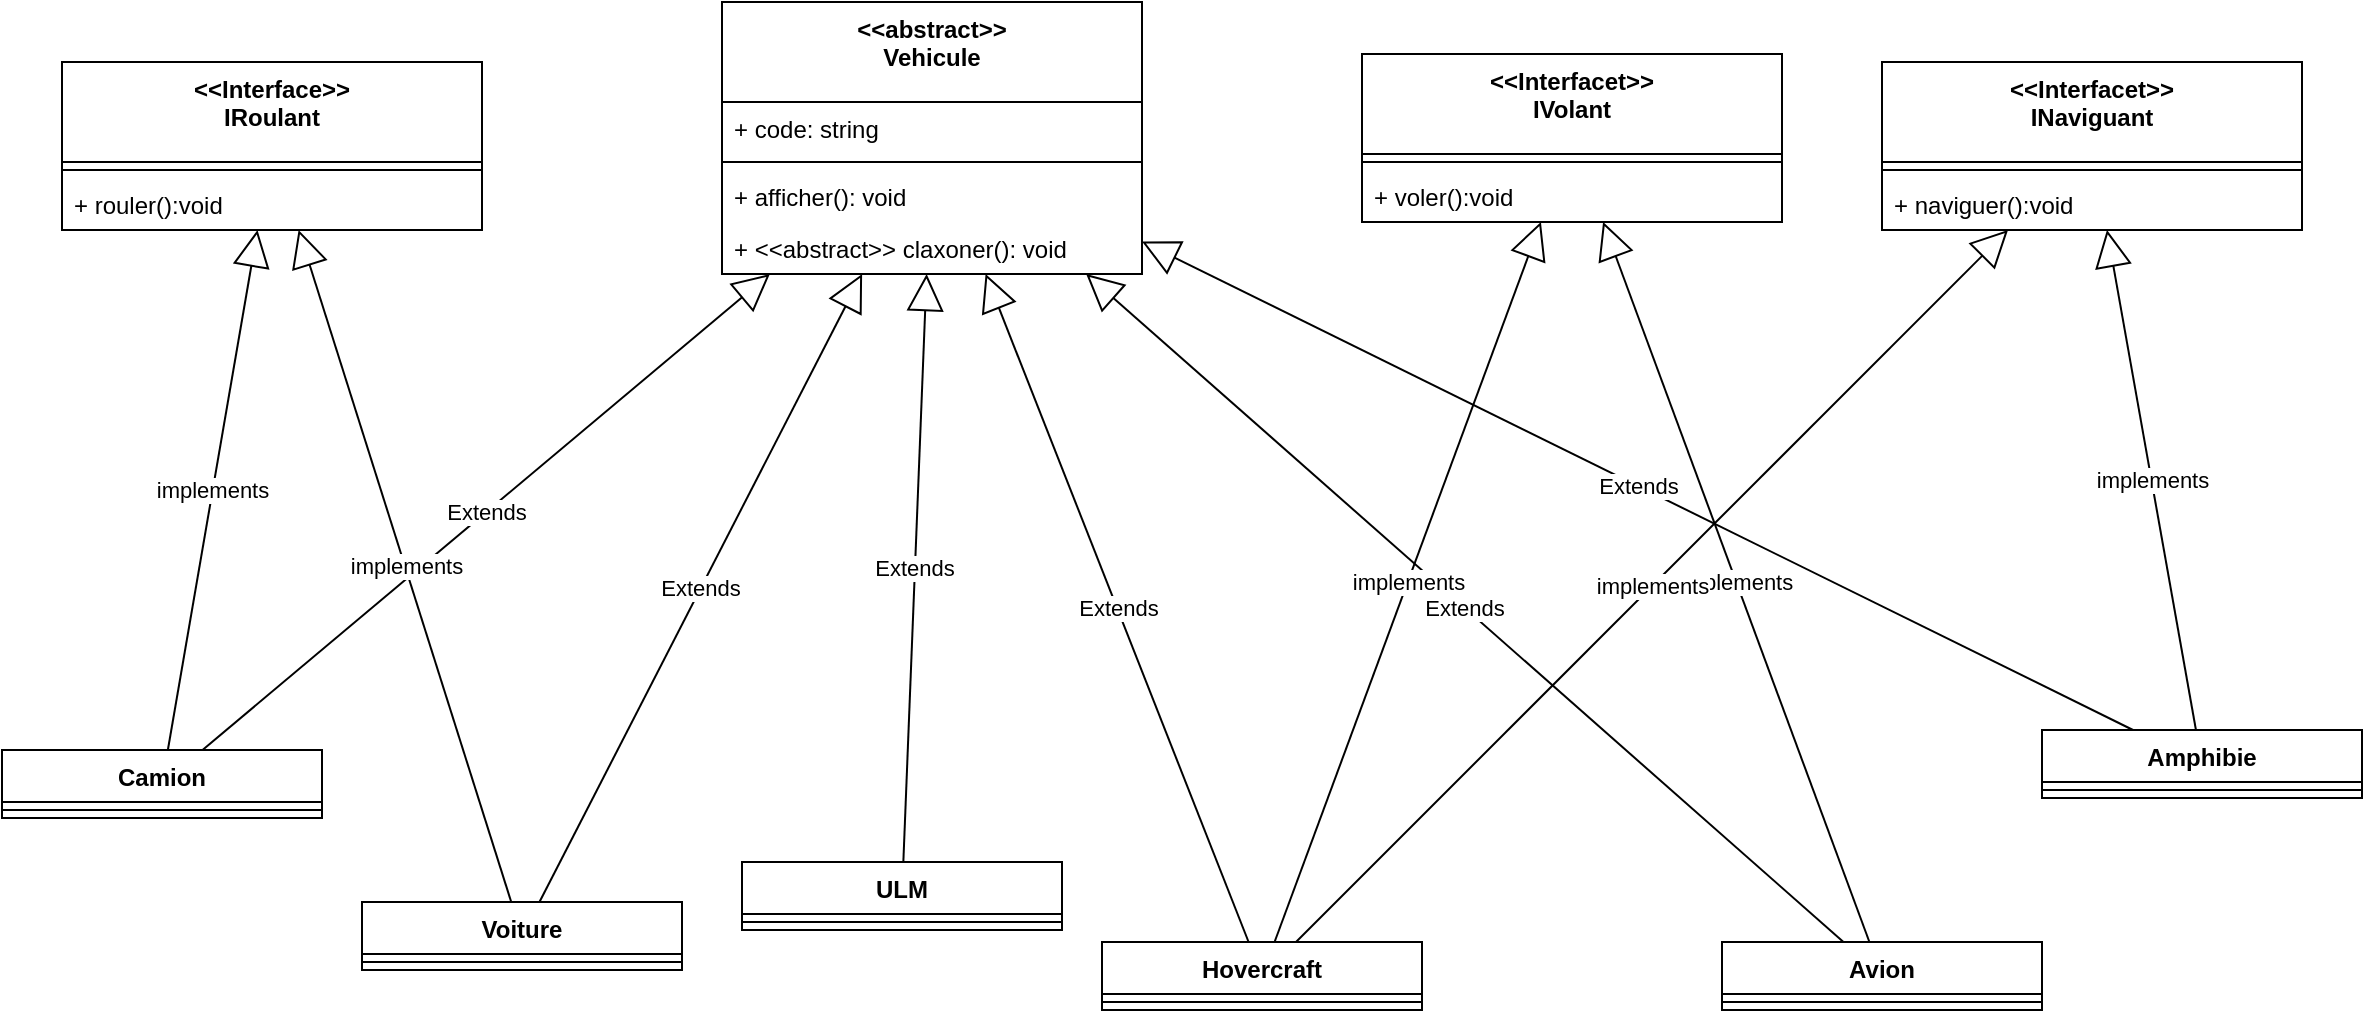 <mxfile>
    <diagram id="SATDusXzAfIaOIEmE3iv" name="Page-1">
        <mxGraphModel dx="1529" dy="1475" grid="1" gridSize="10" guides="1" tooltips="1" connect="1" arrows="1" fold="1" page="1" pageScale="1" pageWidth="850" pageHeight="1100" math="0" shadow="0">
            <root>
                <mxCell id="0"/>
                <mxCell id="1" parent="0"/>
                <mxCell id="2" value="Amphibie" style="swimlane;fontStyle=1;align=center;verticalAlign=top;childLayout=stackLayout;horizontal=1;startSize=26;horizontalStack=0;resizeParent=1;resizeParentMax=0;resizeLast=0;collapsible=1;marginBottom=0;" parent="1" vertex="1">
                    <mxGeometry x="950" y="164" width="160" height="34" as="geometry"/>
                </mxCell>
                <mxCell id="4" value="" style="line;strokeWidth=1;fillColor=none;align=left;verticalAlign=middle;spacingTop=-1;spacingLeft=3;spacingRight=3;rotatable=0;labelPosition=right;points=[];portConstraint=eastwest;strokeColor=inherit;" parent="2" vertex="1">
                    <mxGeometry y="26" width="160" height="8" as="geometry"/>
                </mxCell>
                <mxCell id="6" value="Avion" style="swimlane;fontStyle=1;align=center;verticalAlign=top;childLayout=stackLayout;horizontal=1;startSize=26;horizontalStack=0;resizeParent=1;resizeParentMax=0;resizeLast=0;collapsible=1;marginBottom=0;" parent="1" vertex="1">
                    <mxGeometry x="790" y="270" width="160" height="34" as="geometry"/>
                </mxCell>
                <mxCell id="8" value="" style="line;strokeWidth=1;fillColor=none;align=left;verticalAlign=middle;spacingTop=-1;spacingLeft=3;spacingRight=3;rotatable=0;labelPosition=right;points=[];portConstraint=eastwest;strokeColor=inherit;" parent="6" vertex="1">
                    <mxGeometry y="26" width="160" height="8" as="geometry"/>
                </mxCell>
                <mxCell id="10" value="Camion" style="swimlane;fontStyle=1;align=center;verticalAlign=top;childLayout=stackLayout;horizontal=1;startSize=26;horizontalStack=0;resizeParent=1;resizeParentMax=0;resizeLast=0;collapsible=1;marginBottom=0;" parent="1" vertex="1">
                    <mxGeometry x="-70" y="174" width="160" height="34" as="geometry"/>
                </mxCell>
                <mxCell id="12" value="" style="line;strokeWidth=1;fillColor=none;align=left;verticalAlign=middle;spacingTop=-1;spacingLeft=3;spacingRight=3;rotatable=0;labelPosition=right;points=[];portConstraint=eastwest;strokeColor=inherit;" parent="10" vertex="1">
                    <mxGeometry y="26" width="160" height="8" as="geometry"/>
                </mxCell>
                <mxCell id="14" value="ULM" style="swimlane;fontStyle=1;align=center;verticalAlign=top;childLayout=stackLayout;horizontal=1;startSize=26;horizontalStack=0;resizeParent=1;resizeParentMax=0;resizeLast=0;collapsible=1;marginBottom=0;" parent="1" vertex="1">
                    <mxGeometry x="300" y="230" width="160" height="34" as="geometry"/>
                </mxCell>
                <mxCell id="16" value="" style="line;strokeWidth=1;fillColor=none;align=left;verticalAlign=middle;spacingTop=-1;spacingLeft=3;spacingRight=3;rotatable=0;labelPosition=right;points=[];portConstraint=eastwest;strokeColor=inherit;" parent="14" vertex="1">
                    <mxGeometry y="26" width="160" height="8" as="geometry"/>
                </mxCell>
                <mxCell id="18" value="Voiture" style="swimlane;fontStyle=1;align=center;verticalAlign=top;childLayout=stackLayout;horizontal=1;startSize=26;horizontalStack=0;resizeParent=1;resizeParentMax=0;resizeLast=0;collapsible=1;marginBottom=0;" parent="1" vertex="1">
                    <mxGeometry x="110" y="250" width="160" height="34" as="geometry"/>
                </mxCell>
                <mxCell id="20" value="" style="line;strokeWidth=1;fillColor=none;align=left;verticalAlign=middle;spacingTop=-1;spacingLeft=3;spacingRight=3;rotatable=0;labelPosition=right;points=[];portConstraint=eastwest;strokeColor=inherit;" parent="18" vertex="1">
                    <mxGeometry y="26" width="160" height="8" as="geometry"/>
                </mxCell>
                <mxCell id="23" value="Hovercraft" style="swimlane;fontStyle=1;align=center;verticalAlign=top;childLayout=stackLayout;horizontal=1;startSize=26;horizontalStack=0;resizeParent=1;resizeParentMax=0;resizeLast=0;collapsible=1;marginBottom=0;" parent="1" vertex="1">
                    <mxGeometry x="480" y="270" width="160" height="34" as="geometry"/>
                </mxCell>
                <mxCell id="25" value="" style="line;strokeWidth=1;fillColor=none;align=left;verticalAlign=middle;spacingTop=-1;spacingLeft=3;spacingRight=3;rotatable=0;labelPosition=right;points=[];portConstraint=eastwest;strokeColor=inherit;" parent="23" vertex="1">
                    <mxGeometry y="26" width="160" height="8" as="geometry"/>
                </mxCell>
                <mxCell id="33" value="Extends" style="endArrow=block;endSize=16;endFill=0;html=1;" parent="1" source="10" target="46" edge="1">
                    <mxGeometry width="160" relative="1" as="geometry">
                        <mxPoint x="430" y="180" as="sourcePoint"/>
                        <mxPoint x="245.537" y="14" as="targetPoint"/>
                    </mxGeometry>
                </mxCell>
                <mxCell id="34" value="Extends" style="endArrow=block;endSize=16;endFill=0;html=1;" parent="1" source="18" target="46" edge="1">
                    <mxGeometry width="160" relative="1" as="geometry">
                        <mxPoint x="72.174" y="184" as="sourcePoint"/>
                        <mxPoint x="290.377" y="14" as="targetPoint"/>
                    </mxGeometry>
                </mxCell>
                <mxCell id="35" value="Extends" style="endArrow=block;endSize=16;endFill=0;html=1;" parent="1" source="14" target="46" edge="1">
                    <mxGeometry width="160" relative="1" as="geometry">
                        <mxPoint x="216.154" y="260" as="sourcePoint"/>
                        <mxPoint x="322.215" y="14" as="targetPoint"/>
                    </mxGeometry>
                </mxCell>
                <mxCell id="36" value="Extends" style="endArrow=block;endSize=16;endFill=0;html=1;" parent="1" source="6" target="46" edge="1">
                    <mxGeometry width="160" relative="1" as="geometry">
                        <mxPoint x="383.75" y="240" as="sourcePoint"/>
                        <mxPoint x="383.945" y="14" as="targetPoint"/>
                    </mxGeometry>
                </mxCell>
                <mxCell id="37" value="Extends" style="endArrow=block;endSize=16;endFill=0;html=1;" parent="1" source="2" target="46" edge="1">
                    <mxGeometry width="160" relative="1" as="geometry">
                        <mxPoint x="512.857" y="140" as="sourcePoint"/>
                        <mxPoint x="390" y="-6.167" as="targetPoint"/>
                    </mxGeometry>
                </mxCell>
                <mxCell id="41" value="Extends" style="endArrow=block;endSize=16;endFill=0;html=1;" parent="1" source="23" target="46" edge="1">
                    <mxGeometry width="160" relative="1" as="geometry">
                        <mxPoint x="710" y="172.244" as="sourcePoint"/>
                        <mxPoint x="347.037" y="14" as="targetPoint"/>
                    </mxGeometry>
                </mxCell>
                <mxCell id="46" value="&lt;&lt;abstract&gt;&gt;&#10;Vehicule" style="swimlane;fontStyle=1;align=center;verticalAlign=top;childLayout=stackLayout;horizontal=1;startSize=50;horizontalStack=0;resizeParent=1;resizeParentMax=0;resizeLast=0;collapsible=1;marginBottom=0;" parent="1" vertex="1">
                    <mxGeometry x="290" y="-200" width="210" height="136" as="geometry"/>
                </mxCell>
                <mxCell id="47" value="+ code: string" style="text;strokeColor=none;fillColor=none;align=left;verticalAlign=top;spacingLeft=4;spacingRight=4;overflow=hidden;rotatable=0;points=[[0,0.5],[1,0.5]];portConstraint=eastwest;" parent="46" vertex="1">
                    <mxGeometry y="50" width="210" height="26" as="geometry"/>
                </mxCell>
                <mxCell id="48" value="" style="line;strokeWidth=1;fillColor=none;align=left;verticalAlign=middle;spacingTop=-1;spacingLeft=3;spacingRight=3;rotatable=0;labelPosition=right;points=[];portConstraint=eastwest;strokeColor=inherit;" parent="46" vertex="1">
                    <mxGeometry y="76" width="210" height="8" as="geometry"/>
                </mxCell>
                <mxCell id="49" value="+ afficher(): void" style="text;strokeColor=none;fillColor=none;align=left;verticalAlign=top;spacingLeft=4;spacingRight=4;overflow=hidden;rotatable=0;points=[[0,0.5],[1,0.5]];portConstraint=eastwest;" parent="46" vertex="1">
                    <mxGeometry y="84" width="210" height="26" as="geometry"/>
                </mxCell>
                <mxCell id="50" value="+ &lt;&lt;abstract&gt;&gt; claxoner(): void" style="text;strokeColor=none;fillColor=none;align=left;verticalAlign=top;spacingLeft=4;spacingRight=4;overflow=hidden;rotatable=0;points=[[0,0.5],[1,0.5]];portConstraint=eastwest;" parent="46" vertex="1">
                    <mxGeometry y="110" width="210" height="26" as="geometry"/>
                </mxCell>
                <mxCell id="51" value="&lt;&lt;Interface&gt;&gt;&#10;IRoulant" style="swimlane;fontStyle=1;align=center;verticalAlign=top;childLayout=stackLayout;horizontal=1;startSize=50;horizontalStack=0;resizeParent=1;resizeParentMax=0;resizeLast=0;collapsible=1;marginBottom=0;" parent="1" vertex="1">
                    <mxGeometry x="-40" y="-170" width="210" height="84" as="geometry"/>
                </mxCell>
                <mxCell id="53" value="" style="line;strokeWidth=1;fillColor=none;align=left;verticalAlign=middle;spacingTop=-1;spacingLeft=3;spacingRight=3;rotatable=0;labelPosition=right;points=[];portConstraint=eastwest;strokeColor=inherit;" parent="51" vertex="1">
                    <mxGeometry y="50" width="210" height="8" as="geometry"/>
                </mxCell>
                <mxCell id="55" value="+ rouler():void" style="text;strokeColor=none;fillColor=none;align=left;verticalAlign=top;spacingLeft=4;spacingRight=4;overflow=hidden;rotatable=0;points=[[0,0.5],[1,0.5]];portConstraint=eastwest;" parent="51" vertex="1">
                    <mxGeometry y="58" width="210" height="26" as="geometry"/>
                </mxCell>
                <mxCell id="56" value="&lt;&lt;Interfacet&gt;&gt;&#10;IVolant" style="swimlane;fontStyle=1;align=center;verticalAlign=top;childLayout=stackLayout;horizontal=1;startSize=50;horizontalStack=0;resizeParent=1;resizeParentMax=0;resizeLast=0;collapsible=1;marginBottom=0;" parent="1" vertex="1">
                    <mxGeometry x="610" y="-174" width="210" height="84" as="geometry"/>
                </mxCell>
                <mxCell id="57" value="" style="line;strokeWidth=1;fillColor=none;align=left;verticalAlign=middle;spacingTop=-1;spacingLeft=3;spacingRight=3;rotatable=0;labelPosition=right;points=[];portConstraint=eastwest;strokeColor=inherit;" parent="56" vertex="1">
                    <mxGeometry y="50" width="210" height="8" as="geometry"/>
                </mxCell>
                <mxCell id="58" value="+ voler():void" style="text;strokeColor=none;fillColor=none;align=left;verticalAlign=top;spacingLeft=4;spacingRight=4;overflow=hidden;rotatable=0;points=[[0,0.5],[1,0.5]];portConstraint=eastwest;" parent="56" vertex="1">
                    <mxGeometry y="58" width="210" height="26" as="geometry"/>
                </mxCell>
                <mxCell id="59" value="&lt;&lt;Interfacet&gt;&gt;&#10;INaviguant" style="swimlane;fontStyle=1;align=center;verticalAlign=top;childLayout=stackLayout;horizontal=1;startSize=50;horizontalStack=0;resizeParent=1;resizeParentMax=0;resizeLast=0;collapsible=1;marginBottom=0;" parent="1" vertex="1">
                    <mxGeometry x="870" y="-170" width="210" height="84" as="geometry"/>
                </mxCell>
                <mxCell id="60" value="" style="line;strokeWidth=1;fillColor=none;align=left;verticalAlign=middle;spacingTop=-1;spacingLeft=3;spacingRight=3;rotatable=0;labelPosition=right;points=[];portConstraint=eastwest;strokeColor=inherit;" parent="59" vertex="1">
                    <mxGeometry y="50" width="210" height="8" as="geometry"/>
                </mxCell>
                <mxCell id="61" value="+ naviguer():void" style="text;strokeColor=none;fillColor=none;align=left;verticalAlign=top;spacingLeft=4;spacingRight=4;overflow=hidden;rotatable=0;points=[[0,0.5],[1,0.5]];portConstraint=eastwest;" parent="59" vertex="1">
                    <mxGeometry y="58" width="210" height="26" as="geometry"/>
                </mxCell>
                <mxCell id="62" value="implements" style="endArrow=block;endSize=16;endFill=0;html=1;" parent="1" source="10" target="51" edge="1">
                    <mxGeometry width="160" relative="1" as="geometry">
                        <mxPoint x="40.263" y="184" as="sourcePoint"/>
                        <mxPoint x="323.947" y="-54.0" as="targetPoint"/>
                    </mxGeometry>
                </mxCell>
                <mxCell id="63" value="implements" style="endArrow=block;endSize=16;endFill=0;html=1;" parent="1" source="18" target="51" edge="1">
                    <mxGeometry width="160" relative="1" as="geometry">
                        <mxPoint x="22.931" y="184" as="sourcePoint"/>
                        <mxPoint x="67.759" y="-76" as="targetPoint"/>
                    </mxGeometry>
                </mxCell>
                <mxCell id="64" value="implements" style="endArrow=block;endSize=16;endFill=0;html=1;" parent="1" source="6" target="56" edge="1">
                    <mxGeometry width="160" relative="1" as="geometry">
                        <mxPoint x="190.809" y="260" as="sourcePoint"/>
                        <mxPoint x="87.868" y="-76" as="targetPoint"/>
                    </mxGeometry>
                </mxCell>
                <mxCell id="65" value="implements" style="endArrow=block;endSize=16;endFill=0;html=1;" parent="1" source="23" target="56" edge="1">
                    <mxGeometry width="160" relative="1" as="geometry">
                        <mxPoint x="639.135" y="160" as="sourcePoint"/>
                        <mxPoint x="712.212" y="-80" as="targetPoint"/>
                    </mxGeometry>
                </mxCell>
                <mxCell id="66" value="implements" style="endArrow=block;endSize=16;endFill=0;html=1;" parent="1" source="23" target="59" edge="1">
                    <mxGeometry width="160" relative="1" as="geometry">
                        <mxPoint x="584.978" y="280" as="sourcePoint"/>
                        <mxPoint x="710.371" y="-80" as="targetPoint"/>
                    </mxGeometry>
                </mxCell>
                <mxCell id="67" value="implements" style="endArrow=block;endSize=16;endFill=0;html=1;" parent="1" source="2" target="59" edge="1">
                    <mxGeometry width="160" relative="1" as="geometry">
                        <mxPoint x="610.465" y="280" as="sourcePoint"/>
                        <mxPoint x="945.476" y="-76" as="targetPoint"/>
                    </mxGeometry>
                </mxCell>
            </root>
        </mxGraphModel>
    </diagram>
</mxfile>